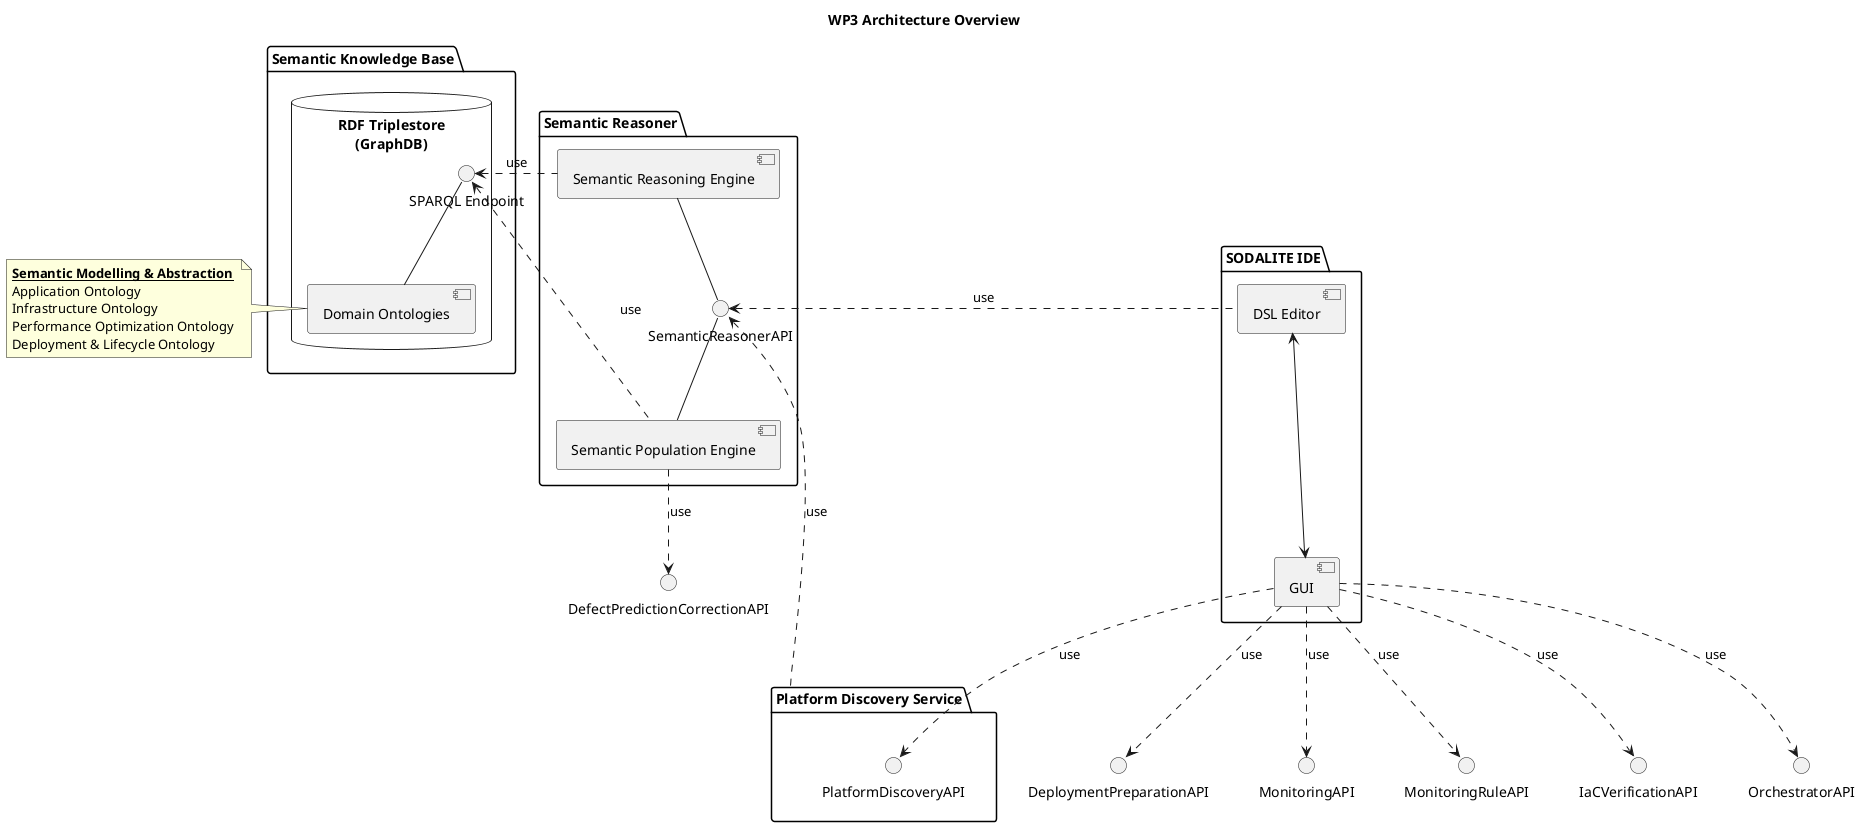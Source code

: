 @startuml

title WP3 Architecture Overview

interface "DeploymentPreparationAPI" as deploymentPreparationAPI
interface "DefectPredictionCorrectionAPI" as correctionAPI
interface "MonitoringAPI" as monitoringAPI
interface "MonitoringRuleAPI" as monitoringRuleAPI
interface "IaCVerificationAPI" as iacverificationAPI
interface "OrchestratorAPI" as orchestratorAPI

package "Platform Discovery Service" as PDS {
    interface "PlatformDiscoveryAPI" as PDSAPI
}

package "SODALITE IDE" as IDE {
    component [DSL Editor] as ideDSLeditor
    component [GUI] as ideGUI
}

package "Semantic Reasoner" as res {
    interface "SemanticReasonerAPI" as resAPI
    component [Semantic Population Engine] as resPopulationEngine
    component [Semantic Reasoning Engine] as resReasoningEngine
}

package "Semantic Knowledge Base" as repo {
    database "RDF Triplestore\n(GraphDB)" as triplestore {
        interface "SPARQL Endpoint" as repoEndpoint
        component [Domain Ontologies] as repoOntologies
    }
}

note left of repoOntologies
   __**Semantic Modelling & Abstraction**__ 
   Application Ontology
   Infrastructure Ontology
   Performance Optimization Ontology
   Deployment & Lifecycle Ontology
end note

resAPI -down- resPopulationEngine
resAPI -up- resReasoningEngine
ideDSLeditor .left.> resAPI: use
ideDSLeditor <-down--> ideGUI
repoOntologies -up- repoEndpoint
resPopulationEngine .left.> repoEndpoint: use
resReasoningEngine .left.> repoEndpoint: use
resPopulationEngine ..> correctionAPI: use
ideGUI ..> deploymentPreparationAPI : use
ideGUI ..> monitoringAPI : use
ideGUI ..> monitoringRuleAPI : use
ideGUI ..> iacverificationAPI : use
ideGUI ..> orchestratorAPI : use
ideGUI ..> PDSAPI : use
PDS .up.> resAPI:use

@enduml